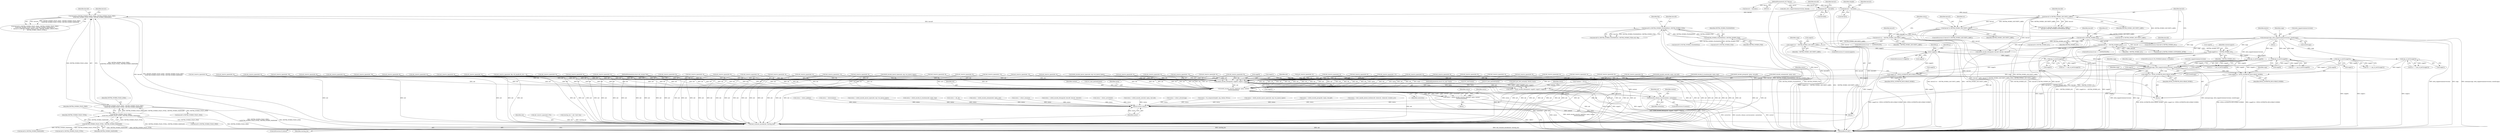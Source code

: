 digraph "0_linux_c70422f760c120480fee4de6c38804c72aa26bc1_12@API" {
"1001854" [label="(Call,memcpy(supp, nfsd_suppattrs[minorversion], sizeof(supp)))"];
"1000505" [label="(Call,cpu_to_be32(supp[0]))"];
"1000421" [label="(Call,memcpy(supp, nfsd_suppattrs[minorversion], sizeof(supp)))"];
"1000434" [label="(Call,supp[0] &= ~FATTR4_WORD0_ACL)"];
"1000316" [label="(Call,bmval0 &= ~FATTR4_WORD0_ACL)"];
"1000300" [label="(Call,bmval0 & FATTR4_WORD0_ACL)"];
"1000262" [label="(Call,bmval0 & (FATTR4_WORD0_FILEHANDLE | FATTR4_WORD0_FSID))"];
"1000233" [label="(Call,bmval0 & (FATTR4_WORD0_FILES_AVAIL | FATTR4_WORD0_FILES_FREE |\n\t\t\tFATTR4_WORD0_FILES_TOTAL | FATTR4_WORD0_MAXNAME))"];
"1000112" [label="(Call,bmval0 = bmval[0])"];
"1000107" [label="(MethodParameterIn,u32 *bmval)"];
"1000235" [label="(Call,FATTR4_WORD0_FILES_AVAIL | FATTR4_WORD0_FILES_FREE |\n\t\t\tFATTR4_WORD0_FILES_TOTAL | FATTR4_WORD0_MAXNAME)"];
"1000237" [label="(Call,FATTR4_WORD0_FILES_FREE |\n\t\t\tFATTR4_WORD0_FILES_TOTAL | FATTR4_WORD0_MAXNAME)"];
"1000239" [label="(Call,FATTR4_WORD0_FILES_TOTAL | FATTR4_WORD0_MAXNAME)"];
"1000264" [label="(Call,FATTR4_WORD0_FILEHANDLE | FATTR4_WORD0_FSID)"];
"1000448" [label="(Call,!supp[2])"];
"1000442" [label="(Call,supp[2] &= ~FATTR4_WORD2_SECURITY_LABEL)"];
"1000380" [label="(Call,bmval2 &= ~FATTR4_WORD2_SECURITY_LABEL)"];
"1000371" [label="(Call,bmval2 & FATTR4_WORD2_SECURITY_LABEL)"];
"1000338" [label="(Call,bmval2 & FATTR4_WORD2_SECURITY_LABEL)"];
"1000124" [label="(Call,bmval2 = bmval[2])"];
"1000472" [label="(Call,cpu_to_be32(supp[0]))"];
"1000480" [label="(Call,cpu_to_be32(supp[1]))"];
"1000521" [label="(Call,cpu_to_be32(supp[2]))"];
"1000513" [label="(Call,cpu_to_be32(supp[1]))"];
"1001861" [label="(Call,supp[0] &= NFSD_SUPPATTR_EXCLCREAT_WORD0)"];
"1001878" [label="(Call,nfsd4_encode_bitmap(xdr, supp[0], supp[1], supp[2]))"];
"1001876" [label="(Call,status = nfsd4_encode_bitmap(xdr, supp[0], supp[1], supp[2]))"];
"1001950" [label="(Return,return status;)"];
"1001899" [label="(Call,nfsd4_encode_security_label(xdr, rqstp, context,\n\t\t\t\t\t\t\t\tcontextlen))"];
"1001897" [label="(Call,status = nfsd4_encode_security_label(xdr, rqstp, context,\n\t\t\t\t\t\t\t\tcontextlen))"];
"1001933" [label="(Call,security_release_secctx(context, contextlen))"];
"1001947" [label="(Call,xdr_truncate_encode(xdr, starting_len))"];
"1001866" [label="(Call,supp[1] &= NFSD_SUPPATTR_EXCLCREAT_WORD1)"];
"1001871" [label="(Call,supp[2] &= NFSD_SUPPATTR_EXCLCREAT_WORD2)"];
"1000432" [label="(Identifier,dentry)"];
"1000422" [label="(Identifier,supp)"];
"1001041" [label="(Call,xdr_reserve_space(xdr, 4))"];
"1001160" [label="(Call,xdr_reserve_space(xdr, 8))"];
"1000700" [label="(Call,bmval0 & FATTR4_WORD0_FSID)"];
"1000419" [label="(Block,)"];
"1001959" [label="(Call,status = nfserr_resource)"];
"1000686" [label="(Call,xdr_reserve_space(xdr, 4))"];
"1001183" [label="(Call,xdr_reserve_space(xdr, 8))"];
"1000387" [label="(Call,status = nfsd4_encode_bitmap(xdr, bmval0, bmval1, bmval2))"];
"1001931" [label="(ControlStructure,if (context))"];
"1001519" [label="(Call,xdr_reserve_space(xdr, 8))"];
"1001935" [label="(Identifier,contextlen)"];
"1000550" [label="(Call,status = nfserr_serverfault)"];
"1000233" [label="(Call,bmval0 & (FATTR4_WORD0_FILES_AVAIL | FATTR4_WORD0_FILES_FREE |\n\t\t\tFATTR4_WORD0_FILES_TOTAL | FATTR4_WORD0_MAXNAME))"];
"1000302" [label="(Identifier,FATTR4_WORD0_ACL)"];
"1000532" [label="(Call,xdr_reserve_space(xdr, 4))"];
"1001081" [label="(Call,xdr_reserve_space(xdr, fhp->fh_handle.fh_size + 4))"];
"1000243" [label="(Identifier,bmval1)"];
"1000448" [label="(Call,!supp[2])"];
"1000300" [label="(Call,bmval0 & FATTR4_WORD0_ACL)"];
"1000406" [label="(Call,xdr_reserve_space(xdr, 4))"];
"1001870" [label="(Identifier,NFSD_SUPPATTR_EXCLCREAT_WORD1)"];
"1001451" [label="(Call,xdr_reserve_space(xdr, 8))"];
"1001861" [label="(Call,supp[0] &= NFSD_SUPPATTR_EXCLCREAT_WORD0)"];
"1001267" [label="(Call,xdr_reserve_space(xdr, 4))"];
"1001879" [label="(Identifier,xdr)"];
"1001950" [label="(Return,return status;)"];
"1000159" [label="(Call,*context = NULL)"];
"1000262" [label="(Call,bmval0 & (FATTR4_WORD0_FILEHANDLE | FATTR4_WORD0_FSID))"];
"1001933" [label="(Call,security_release_secctx(context, contextlen))"];
"1001417" [label="(Call,status = nfsd4_encode_user(xdr, rqstp, stat.uid))"];
"1000844" [label="(Call,xdr_reserve_space(xdr, 4))"];
"1000186" [label="(Call,SVC_NET(rqstp))"];
"1001331" [label="(Call,xdr_reserve_space(xdr, 8))"];
"1001862" [label="(Call,supp[0])"];
"1001878" [label="(Call,nfsd4_encode_bitmap(xdr, supp[0], supp[1], supp[2]))"];
"1000377" [label="(Identifier,err)"];
"1000454" [label="(Identifier,p)"];
"1001877" [label="(Identifier,status)"];
"1001880" [label="(Call,supp[0])"];
"1000341" [label="(Call,bmval0 & FATTR4_WORD0_SUPPORTED_ATTRS)"];
"1000338" [label="(Call,bmval2 & FATTR4_WORD2_SECURITY_LABEL)"];
"1000301" [label="(Identifier,bmval0)"];
"1001876" [label="(Call,status = nfsd4_encode_bitmap(xdr, supp[0], supp[1], supp[2]))"];
"1000517" [label="(Call,*p++ = cpu_to_be32(supp[2]))"];
"1000326" [label="(Call,status = nfserr_attrnotsupp)"];
"1001890" [label="(Identifier,status)"];
"1000434" [label="(Call,supp[0] &= ~FATTR4_WORD0_ACL)"];
"1001937" [label="(Identifier,acl)"];
"1001583" [label="(Call,xdr_reserve_space(xdr, 8))"];
"1001419" [label="(Call,nfsd4_encode_user(xdr, rqstp, stat.uid))"];
"1000103" [label="(MethodParameterIn,struct xdr_stream *xdr)"];
"1000382" [label="(Identifier,~FATTR4_WORD2_SECURITY_LABEL)"];
"1000886" [label="(Call,xdr_reserve_space(xdr, 4))"];
"1001344" [label="(Call,svc_max_payload(rqstp))"];
"1001856" [label="(Call,nfsd_suppattrs[minorversion])"];
"1000137" [label="(Call,starting_len = xdr->buf->len)"];
"1000234" [label="(Identifier,bmval0)"];
"1000124" [label="(Call,bmval2 = bmval[2])"];
"1000318" [label="(Identifier,~FATTR4_WORD0_ACL)"];
"1000261" [label="(Call,(bmval0 & (FATTR4_WORD0_FILEHANDLE | FATTR4_WORD0_FSID)) && !fhp)"];
"1001859" [label="(Call,sizeof(supp))"];
"1000372" [label="(Identifier,bmval2)"];
"1001897" [label="(Call,status = nfsd4_encode_security_label(xdr, rqstp, context,\n\t\t\t\t\t\t\t\tcontextlen))"];
"1001377" [label="(Call,xdr_reserve_space(xdr, 4))"];
"1000435" [label="(Call,supp[0])"];
"1000375" [label="(ControlStructure,if (err == -EOPNOTSUPP))"];
"1000268" [label="(Identifier,fhp)"];
"1000450" [label="(Identifier,supp)"];
"1001898" [label="(Identifier,status)"];
"1000449" [label="(Call,supp[2])"];
"1000306" [label="(Call,nfsd4_get_nfs4_acl(rqstp, dentry, &acl))"];
"1000666" [label="(Call,xdr_reserve_space(xdr, 4))"];
"1000241" [label="(Identifier,FATTR4_WORD0_MAXNAME)"];
"1001678" [label="(Call,xdr_reserve_space(xdr, 12))"];
"1000513" [label="(Call,cpu_to_be32(supp[1]))"];
"1000380" [label="(Call,bmval2 &= ~FATTR4_WORD2_SECURITY_LABEL)"];
"1001309" [label="(Call,xdr_reserve_space(xdr, 8))"];
"1000342" [label="(Identifier,bmval0)"];
"1000311" [label="(ControlStructure,if (err == -EOPNOTSUPP))"];
"1001713" [label="(Call,xdr_reserve_space(xdr, 12))"];
"1000266" [label="(Identifier,FATTR4_WORD0_FSID)"];
"1001903" [label="(Identifier,contextlen)"];
"1001061" [label="(Call,xdr_reserve_space(xdr, 4))"];
"1001934" [label="(Identifier,context)"];
"1000371" [label="(Call,bmval2 & FATTR4_WORD2_SECURITY_LABEL)"];
"1001833" [label="(Call,xdr_reserve_space(xdr, 4))"];
"1000521" [label="(Call,cpu_to_be32(supp[2]))"];
"1000646" [label="(Call,xdr_reserve_space(xdr, 4))"];
"1000286" [label="(Call,status = fh_compose(tempfh, exp, dentry, NULL))"];
"1001945" [label="(ControlStructure,if (status))"];
"1000337" [label="(Call,(bmval2 & FATTR4_WORD2_SECURITY_LABEL) ||\n\t     bmval0 & FATTR4_WORD0_SUPPORTED_ATTRS)"];
"1000522" [label="(Call,supp[2])"];
"1001611" [label="(Call,xdr_reserve_space(xdr, 12))"];
"1001872" [label="(Call,supp[2])"];
"1001963" [label="(MethodReturn,RET)"];
"1000473" [label="(Call,supp[0])"];
"1000299" [label="(ControlStructure,if (bmval0 & FATTR4_WORD0_ACL))"];
"1001206" [label="(Call,nfsd4_encode_fs_locations(xdr, rqstp, exp))"];
"1000428" [label="(ControlStructure,if (!IS_POSIXACL(dentry->d_inode)))"];
"1000113" [label="(Identifier,bmval0)"];
"1001949" [label="(Identifier,starting_len)"];
"1000240" [label="(Identifier,FATTR4_WORD0_FILES_TOTAL)"];
"1001947" [label="(Call,xdr_truncate_encode(xdr, starting_len))"];
"1000505" [label="(Call,cpu_to_be32(supp[0]))"];
"1000236" [label="(Identifier,FATTR4_WORD0_FILES_AVAIL)"];
"1001866" [label="(Call,supp[1] &= NFSD_SUPPATTR_EXCLCREAT_WORD1)"];
"1000822" [label="(Call,xdr_reserve_space(xdr, 4))"];
"1001900" [label="(Identifier,xdr)"];
"1000235" [label="(Call,FATTR4_WORD0_FILES_AVAIL | FATTR4_WORD0_FILES_FREE |\n\t\t\tFATTR4_WORD0_FILES_TOTAL | FATTR4_WORD0_MAXNAME)"];
"1000514" [label="(Call,supp[1])"];
"1000423" [label="(Call,nfsd_suppattrs[minorversion])"];
"1000447" [label="(ControlStructure,if (!supp[2]))"];
"1000488" [label="(Call,xdr_reserve_space(xdr, 16))"];
"1001854" [label="(Call,memcpy(supp, nfsd_suppattrs[minorversion], sizeof(supp)))"];
"1000472" [label="(Call,cpu_to_be32(supp[0]))"];
"1000476" [label="(Call,*p++ = cpu_to_be32(supp[1]))"];
"1000316" [label="(Call,bmval0 &= ~FATTR4_WORD0_ACL)"];
"1000389" [label="(Call,nfsd4_encode_bitmap(xdr, bmval0, bmval1, bmval2))"];
"1000265" [label="(Identifier,FATTR4_WORD0_FILEHANDLE)"];
"1000421" [label="(Call,memcpy(supp, nfsd_suppattrs[minorversion], sizeof(supp)))"];
"1000305" [label="(Identifier,err)"];
"1000126" [label="(Call,bmval[2])"];
"1000339" [label="(Identifier,bmval2)"];
"1001177" [label="(Call,bmval0 & FATTR4_WORD0_FILES_TOTAL)"];
"1000443" [label="(Call,supp[2])"];
"1000446" [label="(Identifier,~FATTR4_WORD2_SECURITY_LABEL)"];
"1000706" [label="(Call,xdr_reserve_space(xdr, 16))"];
"1000370" [label="(ControlStructure,if (bmval2 & FATTR4_WORD2_SECURITY_LABEL))"];
"1000509" [label="(Call,*p++ = cpu_to_be32(supp[1]))"];
"1001755" [label="(Call,xdr_reserve_space(xdr, 8))"];
"1000373" [label="(Identifier,FATTR4_WORD2_SECURITY_LABEL)"];
"1000340" [label="(Identifier,FATTR4_WORD2_SECURITY_LABEL)"];
"1000481" [label="(Call,supp[1])"];
"1000195" [label="(Call,nfsd_attrs_supported(minorversion, bmval))"];
"1000112" [label="(Call,bmval0 = bmval[0])"];
"1001116" [label="(Call,xdr_reserve_space(xdr, 8))"];
"1000438" [label="(Identifier,~FATTR4_WORD0_ACL)"];
"1001131" [label="(Call,bmval0 & FATTR4_WORD0_FILES_AVAIL)"];
"1000480" [label="(Call,cpu_to_be32(supp[1]))"];
"1001803" [label="(Call,nfsd4_encode_layout_types(xdr, exp->ex_layout_types))"];
"1001551" [label="(Call,xdr_reserve_space(xdr, 8))"];
"1001816" [label="(Call,status = nfsd4_encode_layout_types(xdr, exp->ex_layout_types))"];
"1001902" [label="(Identifier,context)"];
"1001322" [label="(Call,svc_max_payload(rqstp))"];
"1001893" [label="(Call,bmval2 & FATTR4_WORD2_SECURITY_LABEL)"];
"1000132" [label="(Identifier,tempfh)"];
"1001137" [label="(Call,xdr_reserve_space(xdr, 8))"];
"1001951" [label="(Identifier,status)"];
"1001433" [label="(Call,status = nfsd4_encode_group(xdr, rqstp, stat.gid))"];
"1001646" [label="(Call,xdr_reserve_space(xdr, 12))"];
"1000237" [label="(Call,FATTR4_WORD0_FILES_FREE |\n\t\t\tFATTR4_WORD0_FILES_TOTAL | FATTR4_WORD0_MAXNAME)"];
"1000439" [label="(ControlStructure,if (!contextsupport))"];
"1000381" [label="(Identifier,bmval2)"];
"1000455" [label="(Call,xdr_reserve_space(xdr, 12))"];
"1001883" [label="(Call,supp[1])"];
"1001001" [label="(Call,xdr_reserve_space(xdr, 4))"];
"1001863" [label="(Identifier,supp)"];
"1001948" [label="(Identifier,xdr)"];
"1001281" [label="(Call,bmval0 & FATTR4_WORD0_MAXNAME)"];
"1001871" [label="(Call,supp[2] &= NFSD_SUPPATTR_EXCLCREAT_WORD2)"];
"1000205" [label="(Call,status = fattr_handle_absent_fs(&bmval0, &bmval1, &bmval2, &rdattr_err))"];
"1001867" [label="(Call,supp[1])"];
"1001905" [label="(Identifier,status)"];
"1001901" [label="(Identifier,rqstp)"];
"1001435" [label="(Call,nfsd4_encode_group(xdr, rqstp, stat.gid))"];
"1001154" [label="(Call,bmval0 & FATTR4_WORD0_FILES_FREE)"];
"1000858" [label="(Call,bmval0 & FATTR4_WORD0_ACL)"];
"1000238" [label="(Identifier,FATTR4_WORD0_FILES_FREE)"];
"1001873" [label="(Identifier,supp)"];
"1001865" [label="(Identifier,NFSD_SUPPATTR_EXCLCREAT_WORD0)"];
"1001855" [label="(Identifier,supp)"];
"1000602" [label="(Call,xdr_reserve_space(xdr, 8))"];
"1001021" [label="(Call,xdr_reserve_space(xdr, 4))"];
"1000317" [label="(Identifier,bmval0)"];
"1000567" [label="(Call,xdr_reserve_space(xdr, 4))"];
"1001818" [label="(Call,nfsd4_encode_layout_types(xdr, exp->ex_layout_types))"];
"1000958" [label="(Call,nfsd4_encode_aclname(xdr, rqstp, ace))"];
"1001487" [label="(Call,xdr_reserve_space(xdr, 8))"];
"1001353" [label="(Call,xdr_reserve_space(xdr, 4))"];
"1000442" [label="(Call,supp[2] &= ~FATTR4_WORD2_SECURITY_LABEL)"];
"1000276" [label="(Call,status = nfserr_jukebox)"];
"1000232" [label="(Call,(bmval0 & (FATTR4_WORD0_FILES_AVAIL | FATTR4_WORD0_FILES_FREE |\n\t\t\tFATTR4_WORD0_FILES_TOTAL | FATTR4_WORD0_MAXNAME)) ||\n\t    (bmval1 & (FATTR4_WORD1_SPACE_AVAIL | FATTR4_WORD1_SPACE_FREE |\n\t\t       FATTR4_WORD1_SPACE_TOTAL)))"];
"1000118" [label="(Call,bmval1 = bmval[1])"];
"1000506" [label="(Call,supp[0])"];
"1000119" [label="(Identifier,bmval1)"];
"1001220" [label="(Call,xdr_reserve_space(xdr, 4))"];
"1001397" [label="(Call,xdr_reserve_space(xdr, 4))"];
"1000125" [label="(Identifier,bmval2)"];
"1000388" [label="(Identifier,status)"];
"1000114" [label="(Call,bmval[0])"];
"1000441" [label="(Identifier,contextsupport)"];
"1000973" [label="(Call,xdr_reserve_space(xdr, 4))"];
"1000264" [label="(Call,FATTR4_WORD0_FILEHANDLE | FATTR4_WORD0_FSID)"];
"1000107" [label="(MethodParameterIn,u32 *bmval)"];
"1001899" [label="(Call,nfsd4_encode_security_label(xdr, rqstp, context,\n\t\t\t\t\t\t\t\tcontextlen))"];
"1001953" [label="(Call,status = nfserrno(err))"];
"1001896" [label="(Block,)"];
"1001075" [label="(Call,bmval0 & FATTR4_WORD0_FILEHANDLE)"];
"1001801" [label="(Call,status = nfsd4_encode_layout_types(xdr, exp->ex_layout_types))"];
"1000468" [label="(Call,*p++ = cpu_to_be32(supp[0]))"];
"1001868" [label="(Identifier,supp)"];
"1000263" [label="(Identifier,bmval0)"];
"1000426" [label="(Call,sizeof(supp))"];
"1001204" [label="(Call,status = nfsd4_encode_fs_locations(xdr, rqstp, exp))"];
"1001886" [label="(Call,supp[2])"];
"1000501" [label="(Call,*p++ = cpu_to_be32(supp[0]))"];
"1001875" [label="(Identifier,NFSD_SUPPATTR_EXCLCREAT_WORD2)"];
"1001287" [label="(Call,xdr_reserve_space(xdr, 4))"];
"1001240" [label="(Call,xdr_reserve_space(xdr, 8))"];
"1000625" [label="(Call,xdr_reserve_space(xdr, 8))"];
"1001852" [label="(Block,)"];
"1000802" [label="(Call,xdr_reserve_space(xdr, 4))"];
"1000108" [label="(MethodParameterIn,struct svc_rqst *rqstp)"];
"1001927" [label="(Call,status = nfs_ok)"];
"1000870" [label="(Call,xdr_reserve_space(xdr, 4))"];
"1000956" [label="(Call,status = nfsd4_encode_aclname(xdr, rqstp, ace))"];
"1000239" [label="(Call,FATTR4_WORD0_FILES_TOTAL | FATTR4_WORD0_MAXNAME)"];
"1000487" [label="(Identifier,p)"];
"1000921" [label="(Call,xdr_reserve_space(xdr, 4*3))"];
"1000110" [label="(Block,)"];
"1001854" -> "1001852"  [label="AST: "];
"1001854" -> "1001859"  [label="CFG: "];
"1001855" -> "1001854"  [label="AST: "];
"1001856" -> "1001854"  [label="AST: "];
"1001859" -> "1001854"  [label="AST: "];
"1001863" -> "1001854"  [label="CFG: "];
"1001854" -> "1001963"  [label="DDG: nfsd_suppattrs[minorversion]"];
"1001854" -> "1001963"  [label="DDG: supp"];
"1001854" -> "1001963"  [label="DDG: memcpy(supp, nfsd_suppattrs[minorversion], sizeof(supp))"];
"1000505" -> "1001854"  [label="DDG: supp[0]"];
"1000448" -> "1001854"  [label="DDG: supp[2]"];
"1000472" -> "1001854"  [label="DDG: supp[0]"];
"1000480" -> "1001854"  [label="DDG: supp[1]"];
"1000521" -> "1001854"  [label="DDG: supp[2]"];
"1000513" -> "1001854"  [label="DDG: supp[1]"];
"1000421" -> "1001854"  [label="DDG: nfsd_suppattrs[minorversion]"];
"1001854" -> "1001861"  [label="DDG: supp"];
"1001854" -> "1001866"  [label="DDG: supp"];
"1001854" -> "1001871"  [label="DDG: supp"];
"1001854" -> "1001878"  [label="DDG: supp"];
"1000505" -> "1000501"  [label="AST: "];
"1000505" -> "1000506"  [label="CFG: "];
"1000506" -> "1000505"  [label="AST: "];
"1000501" -> "1000505"  [label="CFG: "];
"1000505" -> "1001963"  [label="DDG: supp[0]"];
"1000505" -> "1000501"  [label="DDG: supp[0]"];
"1000421" -> "1000505"  [label="DDG: supp"];
"1000434" -> "1000505"  [label="DDG: supp[0]"];
"1000505" -> "1001861"  [label="DDG: supp[0]"];
"1000421" -> "1000419"  [label="AST: "];
"1000421" -> "1000426"  [label="CFG: "];
"1000422" -> "1000421"  [label="AST: "];
"1000423" -> "1000421"  [label="AST: "];
"1000426" -> "1000421"  [label="AST: "];
"1000432" -> "1000421"  [label="CFG: "];
"1000421" -> "1001963"  [label="DDG: nfsd_suppattrs[minorversion]"];
"1000421" -> "1001963"  [label="DDG: supp"];
"1000421" -> "1001963"  [label="DDG: memcpy(supp, nfsd_suppattrs[minorversion], sizeof(supp))"];
"1000421" -> "1000434"  [label="DDG: supp"];
"1000421" -> "1000442"  [label="DDG: supp"];
"1000421" -> "1000448"  [label="DDG: supp"];
"1000421" -> "1000472"  [label="DDG: supp"];
"1000421" -> "1000480"  [label="DDG: supp"];
"1000421" -> "1000513"  [label="DDG: supp"];
"1000421" -> "1000521"  [label="DDG: supp"];
"1000434" -> "1000428"  [label="AST: "];
"1000434" -> "1000438"  [label="CFG: "];
"1000435" -> "1000434"  [label="AST: "];
"1000438" -> "1000434"  [label="AST: "];
"1000441" -> "1000434"  [label="CFG: "];
"1000434" -> "1001963"  [label="DDG: ~FATTR4_WORD0_ACL"];
"1000434" -> "1001963"  [label="DDG: supp[0] &= ~FATTR4_WORD0_ACL"];
"1000434" -> "1001963"  [label="DDG: supp[0]"];
"1000316" -> "1000434"  [label="DDG: ~FATTR4_WORD0_ACL"];
"1000434" -> "1000472"  [label="DDG: supp[0]"];
"1000316" -> "1000311"  [label="AST: "];
"1000316" -> "1000318"  [label="CFG: "];
"1000317" -> "1000316"  [label="AST: "];
"1000318" -> "1000316"  [label="AST: "];
"1000339" -> "1000316"  [label="CFG: "];
"1000316" -> "1001963"  [label="DDG: ~FATTR4_WORD0_ACL"];
"1000316" -> "1001963"  [label="DDG: bmval0 &= ~FATTR4_WORD0_ACL"];
"1000316" -> "1001963"  [label="DDG: bmval0"];
"1000300" -> "1000316"  [label="DDG: bmval0"];
"1000316" -> "1000341"  [label="DDG: bmval0"];
"1000316" -> "1000389"  [label="DDG: bmval0"];
"1000300" -> "1000299"  [label="AST: "];
"1000300" -> "1000302"  [label="CFG: "];
"1000301" -> "1000300"  [label="AST: "];
"1000302" -> "1000300"  [label="AST: "];
"1000305" -> "1000300"  [label="CFG: "];
"1000339" -> "1000300"  [label="CFG: "];
"1000300" -> "1001963"  [label="DDG: bmval0"];
"1000300" -> "1001963"  [label="DDG: FATTR4_WORD0_ACL"];
"1000300" -> "1001963"  [label="DDG: bmval0 & FATTR4_WORD0_ACL"];
"1000262" -> "1000300"  [label="DDG: bmval0"];
"1000300" -> "1000341"  [label="DDG: bmval0"];
"1000300" -> "1000389"  [label="DDG: bmval0"];
"1000300" -> "1000858"  [label="DDG: FATTR4_WORD0_ACL"];
"1000262" -> "1000261"  [label="AST: "];
"1000262" -> "1000264"  [label="CFG: "];
"1000263" -> "1000262"  [label="AST: "];
"1000264" -> "1000262"  [label="AST: "];
"1000268" -> "1000262"  [label="CFG: "];
"1000261" -> "1000262"  [label="CFG: "];
"1000262" -> "1001963"  [label="DDG: bmval0"];
"1000262" -> "1001963"  [label="DDG: FATTR4_WORD0_FILEHANDLE | FATTR4_WORD0_FSID"];
"1000262" -> "1000261"  [label="DDG: bmval0"];
"1000262" -> "1000261"  [label="DDG: FATTR4_WORD0_FILEHANDLE | FATTR4_WORD0_FSID"];
"1000233" -> "1000262"  [label="DDG: bmval0"];
"1000264" -> "1000262"  [label="DDG: FATTR4_WORD0_FILEHANDLE"];
"1000264" -> "1000262"  [label="DDG: FATTR4_WORD0_FSID"];
"1000233" -> "1000232"  [label="AST: "];
"1000233" -> "1000235"  [label="CFG: "];
"1000234" -> "1000233"  [label="AST: "];
"1000235" -> "1000233"  [label="AST: "];
"1000243" -> "1000233"  [label="CFG: "];
"1000232" -> "1000233"  [label="CFG: "];
"1000233" -> "1001963"  [label="DDG: FATTR4_WORD0_FILES_AVAIL | FATTR4_WORD0_FILES_FREE |\n\t\t\tFATTR4_WORD0_FILES_TOTAL | FATTR4_WORD0_MAXNAME"];
"1000233" -> "1001963"  [label="DDG: bmval0"];
"1000233" -> "1000232"  [label="DDG: bmval0"];
"1000233" -> "1000232"  [label="DDG: FATTR4_WORD0_FILES_AVAIL | FATTR4_WORD0_FILES_FREE |\n\t\t\tFATTR4_WORD0_FILES_TOTAL | FATTR4_WORD0_MAXNAME"];
"1000112" -> "1000233"  [label="DDG: bmval0"];
"1000235" -> "1000233"  [label="DDG: FATTR4_WORD0_FILES_AVAIL"];
"1000235" -> "1000233"  [label="DDG: FATTR4_WORD0_FILES_FREE |\n\t\t\tFATTR4_WORD0_FILES_TOTAL | FATTR4_WORD0_MAXNAME"];
"1000112" -> "1000110"  [label="AST: "];
"1000112" -> "1000114"  [label="CFG: "];
"1000113" -> "1000112"  [label="AST: "];
"1000114" -> "1000112"  [label="AST: "];
"1000119" -> "1000112"  [label="CFG: "];
"1000112" -> "1001963"  [label="DDG: bmval[0]"];
"1000112" -> "1001963"  [label="DDG: bmval0"];
"1000107" -> "1000112"  [label="DDG: bmval"];
"1000107" -> "1000102"  [label="AST: "];
"1000107" -> "1001963"  [label="DDG: bmval"];
"1000107" -> "1000118"  [label="DDG: bmval"];
"1000107" -> "1000124"  [label="DDG: bmval"];
"1000107" -> "1000195"  [label="DDG: bmval"];
"1000235" -> "1000237"  [label="CFG: "];
"1000236" -> "1000235"  [label="AST: "];
"1000237" -> "1000235"  [label="AST: "];
"1000235" -> "1001963"  [label="DDG: FATTR4_WORD0_FILES_FREE |\n\t\t\tFATTR4_WORD0_FILES_TOTAL | FATTR4_WORD0_MAXNAME"];
"1000235" -> "1001963"  [label="DDG: FATTR4_WORD0_FILES_AVAIL"];
"1000237" -> "1000235"  [label="DDG: FATTR4_WORD0_FILES_FREE"];
"1000237" -> "1000235"  [label="DDG: FATTR4_WORD0_FILES_TOTAL | FATTR4_WORD0_MAXNAME"];
"1000235" -> "1001131"  [label="DDG: FATTR4_WORD0_FILES_AVAIL"];
"1000237" -> "1000239"  [label="CFG: "];
"1000238" -> "1000237"  [label="AST: "];
"1000239" -> "1000237"  [label="AST: "];
"1000237" -> "1001963"  [label="DDG: FATTR4_WORD0_FILES_TOTAL | FATTR4_WORD0_MAXNAME"];
"1000237" -> "1001963"  [label="DDG: FATTR4_WORD0_FILES_FREE"];
"1000239" -> "1000237"  [label="DDG: FATTR4_WORD0_FILES_TOTAL"];
"1000239" -> "1000237"  [label="DDG: FATTR4_WORD0_MAXNAME"];
"1000237" -> "1001154"  [label="DDG: FATTR4_WORD0_FILES_FREE"];
"1000239" -> "1000241"  [label="CFG: "];
"1000240" -> "1000239"  [label="AST: "];
"1000241" -> "1000239"  [label="AST: "];
"1000239" -> "1001963"  [label="DDG: FATTR4_WORD0_FILES_TOTAL"];
"1000239" -> "1001963"  [label="DDG: FATTR4_WORD0_MAXNAME"];
"1000239" -> "1001177"  [label="DDG: FATTR4_WORD0_FILES_TOTAL"];
"1000239" -> "1001281"  [label="DDG: FATTR4_WORD0_MAXNAME"];
"1000264" -> "1000266"  [label="CFG: "];
"1000265" -> "1000264"  [label="AST: "];
"1000266" -> "1000264"  [label="AST: "];
"1000264" -> "1001963"  [label="DDG: FATTR4_WORD0_FILEHANDLE"];
"1000264" -> "1001963"  [label="DDG: FATTR4_WORD0_FSID"];
"1000264" -> "1000700"  [label="DDG: FATTR4_WORD0_FSID"];
"1000264" -> "1001075"  [label="DDG: FATTR4_WORD0_FILEHANDLE"];
"1000448" -> "1000447"  [label="AST: "];
"1000448" -> "1000449"  [label="CFG: "];
"1000449" -> "1000448"  [label="AST: "];
"1000454" -> "1000448"  [label="CFG: "];
"1000487" -> "1000448"  [label="CFG: "];
"1000448" -> "1001963"  [label="DDG: supp[2]"];
"1000448" -> "1001963"  [label="DDG: !supp[2]"];
"1000442" -> "1000448"  [label="DDG: supp[2]"];
"1000448" -> "1000521"  [label="DDG: supp[2]"];
"1000448" -> "1001871"  [label="DDG: supp[2]"];
"1000442" -> "1000439"  [label="AST: "];
"1000442" -> "1000446"  [label="CFG: "];
"1000443" -> "1000442"  [label="AST: "];
"1000446" -> "1000442"  [label="AST: "];
"1000450" -> "1000442"  [label="CFG: "];
"1000442" -> "1001963"  [label="DDG: supp[2] &= ~FATTR4_WORD2_SECURITY_LABEL"];
"1000442" -> "1001963"  [label="DDG: ~FATTR4_WORD2_SECURITY_LABEL"];
"1000380" -> "1000442"  [label="DDG: ~FATTR4_WORD2_SECURITY_LABEL"];
"1000380" -> "1000375"  [label="AST: "];
"1000380" -> "1000382"  [label="CFG: "];
"1000381" -> "1000380"  [label="AST: "];
"1000382" -> "1000380"  [label="AST: "];
"1000388" -> "1000380"  [label="CFG: "];
"1000380" -> "1001963"  [label="DDG: bmval2 &= ~FATTR4_WORD2_SECURITY_LABEL"];
"1000380" -> "1001963"  [label="DDG: ~FATTR4_WORD2_SECURITY_LABEL"];
"1000371" -> "1000380"  [label="DDG: bmval2"];
"1000380" -> "1000389"  [label="DDG: bmval2"];
"1000371" -> "1000370"  [label="AST: "];
"1000371" -> "1000373"  [label="CFG: "];
"1000372" -> "1000371"  [label="AST: "];
"1000373" -> "1000371"  [label="AST: "];
"1000377" -> "1000371"  [label="CFG: "];
"1000388" -> "1000371"  [label="CFG: "];
"1000371" -> "1001963"  [label="DDG: FATTR4_WORD2_SECURITY_LABEL"];
"1000371" -> "1001963"  [label="DDG: bmval2"];
"1000371" -> "1001963"  [label="DDG: bmval2 & FATTR4_WORD2_SECURITY_LABEL"];
"1000338" -> "1000371"  [label="DDG: bmval2"];
"1000338" -> "1000371"  [label="DDG: FATTR4_WORD2_SECURITY_LABEL"];
"1000371" -> "1000389"  [label="DDG: bmval2"];
"1000371" -> "1001893"  [label="DDG: FATTR4_WORD2_SECURITY_LABEL"];
"1000338" -> "1000337"  [label="AST: "];
"1000338" -> "1000340"  [label="CFG: "];
"1000339" -> "1000338"  [label="AST: "];
"1000340" -> "1000338"  [label="AST: "];
"1000342" -> "1000338"  [label="CFG: "];
"1000337" -> "1000338"  [label="CFG: "];
"1000338" -> "1001963"  [label="DDG: FATTR4_WORD2_SECURITY_LABEL"];
"1000338" -> "1000337"  [label="DDG: bmval2"];
"1000338" -> "1000337"  [label="DDG: FATTR4_WORD2_SECURITY_LABEL"];
"1000124" -> "1000338"  [label="DDG: bmval2"];
"1000338" -> "1000389"  [label="DDG: bmval2"];
"1000338" -> "1001893"  [label="DDG: FATTR4_WORD2_SECURITY_LABEL"];
"1000124" -> "1000110"  [label="AST: "];
"1000124" -> "1000126"  [label="CFG: "];
"1000125" -> "1000124"  [label="AST: "];
"1000126" -> "1000124"  [label="AST: "];
"1000132" -> "1000124"  [label="CFG: "];
"1000124" -> "1001963"  [label="DDG: bmval[2]"];
"1000124" -> "1001963"  [label="DDG: bmval2"];
"1000472" -> "1000468"  [label="AST: "];
"1000472" -> "1000473"  [label="CFG: "];
"1000473" -> "1000472"  [label="AST: "];
"1000468" -> "1000472"  [label="CFG: "];
"1000472" -> "1001963"  [label="DDG: supp[0]"];
"1000472" -> "1000468"  [label="DDG: supp[0]"];
"1000472" -> "1001861"  [label="DDG: supp[0]"];
"1000480" -> "1000476"  [label="AST: "];
"1000480" -> "1000481"  [label="CFG: "];
"1000481" -> "1000480"  [label="AST: "];
"1000476" -> "1000480"  [label="CFG: "];
"1000480" -> "1001963"  [label="DDG: supp[1]"];
"1000480" -> "1000476"  [label="DDG: supp[1]"];
"1000480" -> "1001866"  [label="DDG: supp[1]"];
"1000521" -> "1000517"  [label="AST: "];
"1000521" -> "1000522"  [label="CFG: "];
"1000522" -> "1000521"  [label="AST: "];
"1000517" -> "1000521"  [label="CFG: "];
"1000521" -> "1001963"  [label="DDG: supp[2]"];
"1000521" -> "1000517"  [label="DDG: supp[2]"];
"1000521" -> "1001871"  [label="DDG: supp[2]"];
"1000513" -> "1000509"  [label="AST: "];
"1000513" -> "1000514"  [label="CFG: "];
"1000514" -> "1000513"  [label="AST: "];
"1000509" -> "1000513"  [label="CFG: "];
"1000513" -> "1001963"  [label="DDG: supp[1]"];
"1000513" -> "1000509"  [label="DDG: supp[1]"];
"1000513" -> "1001866"  [label="DDG: supp[1]"];
"1001861" -> "1001852"  [label="AST: "];
"1001861" -> "1001865"  [label="CFG: "];
"1001862" -> "1001861"  [label="AST: "];
"1001865" -> "1001861"  [label="AST: "];
"1001868" -> "1001861"  [label="CFG: "];
"1001861" -> "1001963"  [label="DDG: NFSD_SUPPATTR_EXCLCREAT_WORD0"];
"1001861" -> "1001963"  [label="DDG: supp[0] &= NFSD_SUPPATTR_EXCLCREAT_WORD0"];
"1001861" -> "1001878"  [label="DDG: supp[0]"];
"1001878" -> "1001876"  [label="AST: "];
"1001878" -> "1001886"  [label="CFG: "];
"1001879" -> "1001878"  [label="AST: "];
"1001880" -> "1001878"  [label="AST: "];
"1001883" -> "1001878"  [label="AST: "];
"1001886" -> "1001878"  [label="AST: "];
"1001876" -> "1001878"  [label="CFG: "];
"1001878" -> "1001963"  [label="DDG: supp[1]"];
"1001878" -> "1001963"  [label="DDG: xdr"];
"1001878" -> "1001963"  [label="DDG: supp[0]"];
"1001878" -> "1001963"  [label="DDG: supp[2]"];
"1001878" -> "1001876"  [label="DDG: xdr"];
"1001878" -> "1001876"  [label="DDG: supp[0]"];
"1001878" -> "1001876"  [label="DDG: supp[1]"];
"1001878" -> "1001876"  [label="DDG: supp[2]"];
"1001487" -> "1001878"  [label="DDG: xdr"];
"1001331" -> "1001878"  [label="DDG: xdr"];
"1001287" -> "1001878"  [label="DDG: xdr"];
"1001240" -> "1001878"  [label="DDG: xdr"];
"1001713" -> "1001878"  [label="DDG: xdr"];
"1000455" -> "1001878"  [label="DDG: xdr"];
"1001061" -> "1001878"  [label="DDG: xdr"];
"1001220" -> "1001878"  [label="DDG: xdr"];
"1001451" -> "1001878"  [label="DDG: xdr"];
"1001435" -> "1001878"  [label="DDG: xdr"];
"1001803" -> "1001878"  [label="DDG: xdr"];
"1000532" -> "1001878"  [label="DDG: xdr"];
"1001678" -> "1001878"  [label="DDG: xdr"];
"1001818" -> "1001878"  [label="DDG: xdr"];
"1001267" -> "1001878"  [label="DDG: xdr"];
"1001755" -> "1001878"  [label="DDG: xdr"];
"1000625" -> "1001878"  [label="DDG: xdr"];
"1000488" -> "1001878"  [label="DDG: xdr"];
"1001519" -> "1001878"  [label="DDG: xdr"];
"1000567" -> "1001878"  [label="DDG: xdr"];
"1000802" -> "1001878"  [label="DDG: xdr"];
"1000646" -> "1001878"  [label="DDG: xdr"];
"1000870" -> "1001878"  [label="DDG: xdr"];
"1000406" -> "1001878"  [label="DDG: xdr"];
"1001041" -> "1001878"  [label="DDG: xdr"];
"1000973" -> "1001878"  [label="DDG: xdr"];
"1001611" -> "1001878"  [label="DDG: xdr"];
"1000822" -> "1001878"  [label="DDG: xdr"];
"1000886" -> "1001878"  [label="DDG: xdr"];
"1001137" -> "1001878"  [label="DDG: xdr"];
"1001833" -> "1001878"  [label="DDG: xdr"];
"1000686" -> "1001878"  [label="DDG: xdr"];
"1001353" -> "1001878"  [label="DDG: xdr"];
"1001183" -> "1001878"  [label="DDG: xdr"];
"1001160" -> "1001878"  [label="DDG: xdr"];
"1001583" -> "1001878"  [label="DDG: xdr"];
"1001646" -> "1001878"  [label="DDG: xdr"];
"1001397" -> "1001878"  [label="DDG: xdr"];
"1001309" -> "1001878"  [label="DDG: xdr"];
"1001001" -> "1001878"  [label="DDG: xdr"];
"1000602" -> "1001878"  [label="DDG: xdr"];
"1000706" -> "1001878"  [label="DDG: xdr"];
"1001206" -> "1001878"  [label="DDG: xdr"];
"1000958" -> "1001878"  [label="DDG: xdr"];
"1001021" -> "1001878"  [label="DDG: xdr"];
"1000844" -> "1001878"  [label="DDG: xdr"];
"1001419" -> "1001878"  [label="DDG: xdr"];
"1001377" -> "1001878"  [label="DDG: xdr"];
"1001116" -> "1001878"  [label="DDG: xdr"];
"1001081" -> "1001878"  [label="DDG: xdr"];
"1001551" -> "1001878"  [label="DDG: xdr"];
"1000666" -> "1001878"  [label="DDG: xdr"];
"1000103" -> "1001878"  [label="DDG: xdr"];
"1001866" -> "1001878"  [label="DDG: supp[1]"];
"1001871" -> "1001878"  [label="DDG: supp[2]"];
"1001878" -> "1001899"  [label="DDG: xdr"];
"1001878" -> "1001947"  [label="DDG: xdr"];
"1001876" -> "1001852"  [label="AST: "];
"1001877" -> "1001876"  [label="AST: "];
"1001890" -> "1001876"  [label="CFG: "];
"1001876" -> "1001963"  [label="DDG: status"];
"1001876" -> "1001963"  [label="DDG: nfsd4_encode_bitmap(xdr, supp[0], supp[1], supp[2])"];
"1001876" -> "1001950"  [label="DDG: status"];
"1001950" -> "1000110"  [label="AST: "];
"1001950" -> "1001951"  [label="CFG: "];
"1001951" -> "1001950"  [label="AST: "];
"1001963" -> "1001950"  [label="CFG: "];
"1001950" -> "1001963"  [label="DDG: <RET>"];
"1001951" -> "1001950"  [label="DDG: status"];
"1001204" -> "1001950"  [label="DDG: status"];
"1001953" -> "1001950"  [label="DDG: status"];
"1000286" -> "1001950"  [label="DDG: status"];
"1001417" -> "1001950"  [label="DDG: status"];
"1000205" -> "1001950"  [label="DDG: status"];
"1000956" -> "1001950"  [label="DDG: status"];
"1000387" -> "1001950"  [label="DDG: status"];
"1001927" -> "1001950"  [label="DDG: status"];
"1000276" -> "1001950"  [label="DDG: status"];
"1001897" -> "1001950"  [label="DDG: status"];
"1001433" -> "1001950"  [label="DDG: status"];
"1001816" -> "1001950"  [label="DDG: status"];
"1001801" -> "1001950"  [label="DDG: status"];
"1000550" -> "1001950"  [label="DDG: status"];
"1000326" -> "1001950"  [label="DDG: status"];
"1001959" -> "1001950"  [label="DDG: status"];
"1001899" -> "1001897"  [label="AST: "];
"1001899" -> "1001903"  [label="CFG: "];
"1001900" -> "1001899"  [label="AST: "];
"1001901" -> "1001899"  [label="AST: "];
"1001902" -> "1001899"  [label="AST: "];
"1001903" -> "1001899"  [label="AST: "];
"1001897" -> "1001899"  [label="CFG: "];
"1001899" -> "1001963"  [label="DDG: context"];
"1001899" -> "1001963"  [label="DDG: rqstp"];
"1001899" -> "1001963"  [label="DDG: contextlen"];
"1001899" -> "1001963"  [label="DDG: xdr"];
"1001899" -> "1001897"  [label="DDG: xdr"];
"1001899" -> "1001897"  [label="DDG: rqstp"];
"1001899" -> "1001897"  [label="DDG: context"];
"1001899" -> "1001897"  [label="DDG: contextlen"];
"1001487" -> "1001899"  [label="DDG: xdr"];
"1001331" -> "1001899"  [label="DDG: xdr"];
"1001287" -> "1001899"  [label="DDG: xdr"];
"1001713" -> "1001899"  [label="DDG: xdr"];
"1000455" -> "1001899"  [label="DDG: xdr"];
"1001061" -> "1001899"  [label="DDG: xdr"];
"1001220" -> "1001899"  [label="DDG: xdr"];
"1001451" -> "1001899"  [label="DDG: xdr"];
"1001435" -> "1001899"  [label="DDG: xdr"];
"1001435" -> "1001899"  [label="DDG: rqstp"];
"1001803" -> "1001899"  [label="DDG: xdr"];
"1000532" -> "1001899"  [label="DDG: xdr"];
"1001678" -> "1001899"  [label="DDG: xdr"];
"1001818" -> "1001899"  [label="DDG: xdr"];
"1001267" -> "1001899"  [label="DDG: xdr"];
"1001755" -> "1001899"  [label="DDG: xdr"];
"1000625" -> "1001899"  [label="DDG: xdr"];
"1000488" -> "1001899"  [label="DDG: xdr"];
"1001519" -> "1001899"  [label="DDG: xdr"];
"1000567" -> "1001899"  [label="DDG: xdr"];
"1000802" -> "1001899"  [label="DDG: xdr"];
"1000646" -> "1001899"  [label="DDG: xdr"];
"1000870" -> "1001899"  [label="DDG: xdr"];
"1000406" -> "1001899"  [label="DDG: xdr"];
"1001041" -> "1001899"  [label="DDG: xdr"];
"1000973" -> "1001899"  [label="DDG: xdr"];
"1001611" -> "1001899"  [label="DDG: xdr"];
"1000822" -> "1001899"  [label="DDG: xdr"];
"1000886" -> "1001899"  [label="DDG: xdr"];
"1001137" -> "1001899"  [label="DDG: xdr"];
"1001833" -> "1001899"  [label="DDG: xdr"];
"1000686" -> "1001899"  [label="DDG: xdr"];
"1001353" -> "1001899"  [label="DDG: xdr"];
"1001183" -> "1001899"  [label="DDG: xdr"];
"1001240" -> "1001899"  [label="DDG: xdr"];
"1001160" -> "1001899"  [label="DDG: xdr"];
"1001583" -> "1001899"  [label="DDG: xdr"];
"1001646" -> "1001899"  [label="DDG: xdr"];
"1001397" -> "1001899"  [label="DDG: xdr"];
"1001309" -> "1001899"  [label="DDG: xdr"];
"1001001" -> "1001899"  [label="DDG: xdr"];
"1000602" -> "1001899"  [label="DDG: xdr"];
"1000706" -> "1001899"  [label="DDG: xdr"];
"1001206" -> "1001899"  [label="DDG: xdr"];
"1001206" -> "1001899"  [label="DDG: rqstp"];
"1000958" -> "1001899"  [label="DDG: xdr"];
"1000958" -> "1001899"  [label="DDG: rqstp"];
"1001021" -> "1001899"  [label="DDG: xdr"];
"1000844" -> "1001899"  [label="DDG: xdr"];
"1001419" -> "1001899"  [label="DDG: xdr"];
"1001419" -> "1001899"  [label="DDG: rqstp"];
"1001377" -> "1001899"  [label="DDG: xdr"];
"1001116" -> "1001899"  [label="DDG: xdr"];
"1001081" -> "1001899"  [label="DDG: xdr"];
"1001551" -> "1001899"  [label="DDG: xdr"];
"1000666" -> "1001899"  [label="DDG: xdr"];
"1000103" -> "1001899"  [label="DDG: xdr"];
"1000186" -> "1001899"  [label="DDG: rqstp"];
"1000306" -> "1001899"  [label="DDG: rqstp"];
"1001344" -> "1001899"  [label="DDG: rqstp"];
"1001322" -> "1001899"  [label="DDG: rqstp"];
"1000108" -> "1001899"  [label="DDG: rqstp"];
"1000159" -> "1001899"  [label="DDG: context"];
"1001899" -> "1001933"  [label="DDG: context"];
"1001899" -> "1001933"  [label="DDG: contextlen"];
"1001899" -> "1001947"  [label="DDG: xdr"];
"1001897" -> "1001896"  [label="AST: "];
"1001898" -> "1001897"  [label="AST: "];
"1001905" -> "1001897"  [label="CFG: "];
"1001897" -> "1001963"  [label="DDG: nfsd4_encode_security_label(xdr, rqstp, context,\n\t\t\t\t\t\t\t\tcontextlen)"];
"1001897" -> "1001963"  [label="DDG: status"];
"1001933" -> "1001931"  [label="AST: "];
"1001933" -> "1001935"  [label="CFG: "];
"1001934" -> "1001933"  [label="AST: "];
"1001935" -> "1001933"  [label="AST: "];
"1001937" -> "1001933"  [label="CFG: "];
"1001933" -> "1001963"  [label="DDG: context"];
"1001933" -> "1001963"  [label="DDG: contextlen"];
"1001933" -> "1001963"  [label="DDG: security_release_secctx(context, contextlen)"];
"1000159" -> "1001933"  [label="DDG: context"];
"1001947" -> "1001945"  [label="AST: "];
"1001947" -> "1001949"  [label="CFG: "];
"1001948" -> "1001947"  [label="AST: "];
"1001949" -> "1001947"  [label="AST: "];
"1001951" -> "1001947"  [label="CFG: "];
"1001947" -> "1001963"  [label="DDG: starting_len"];
"1001947" -> "1001963"  [label="DDG: xdr"];
"1001947" -> "1001963"  [label="DDG: xdr_truncate_encode(xdr, starting_len)"];
"1001487" -> "1001947"  [label="DDG: xdr"];
"1001331" -> "1001947"  [label="DDG: xdr"];
"1001287" -> "1001947"  [label="DDG: xdr"];
"1001713" -> "1001947"  [label="DDG: xdr"];
"1000921" -> "1001947"  [label="DDG: xdr"];
"1000455" -> "1001947"  [label="DDG: xdr"];
"1001061" -> "1001947"  [label="DDG: xdr"];
"1001220" -> "1001947"  [label="DDG: xdr"];
"1001451" -> "1001947"  [label="DDG: xdr"];
"1001435" -> "1001947"  [label="DDG: xdr"];
"1001803" -> "1001947"  [label="DDG: xdr"];
"1000532" -> "1001947"  [label="DDG: xdr"];
"1001678" -> "1001947"  [label="DDG: xdr"];
"1001818" -> "1001947"  [label="DDG: xdr"];
"1001267" -> "1001947"  [label="DDG: xdr"];
"1001755" -> "1001947"  [label="DDG: xdr"];
"1000625" -> "1001947"  [label="DDG: xdr"];
"1000488" -> "1001947"  [label="DDG: xdr"];
"1001519" -> "1001947"  [label="DDG: xdr"];
"1000567" -> "1001947"  [label="DDG: xdr"];
"1000802" -> "1001947"  [label="DDG: xdr"];
"1000646" -> "1001947"  [label="DDG: xdr"];
"1000870" -> "1001947"  [label="DDG: xdr"];
"1000406" -> "1001947"  [label="DDG: xdr"];
"1001041" -> "1001947"  [label="DDG: xdr"];
"1000973" -> "1001947"  [label="DDG: xdr"];
"1001611" -> "1001947"  [label="DDG: xdr"];
"1000822" -> "1001947"  [label="DDG: xdr"];
"1000886" -> "1001947"  [label="DDG: xdr"];
"1001137" -> "1001947"  [label="DDG: xdr"];
"1001833" -> "1001947"  [label="DDG: xdr"];
"1000686" -> "1001947"  [label="DDG: xdr"];
"1001353" -> "1001947"  [label="DDG: xdr"];
"1001183" -> "1001947"  [label="DDG: xdr"];
"1001240" -> "1001947"  [label="DDG: xdr"];
"1001160" -> "1001947"  [label="DDG: xdr"];
"1001583" -> "1001947"  [label="DDG: xdr"];
"1001646" -> "1001947"  [label="DDG: xdr"];
"1001397" -> "1001947"  [label="DDG: xdr"];
"1001309" -> "1001947"  [label="DDG: xdr"];
"1000389" -> "1001947"  [label="DDG: xdr"];
"1001001" -> "1001947"  [label="DDG: xdr"];
"1000602" -> "1001947"  [label="DDG: xdr"];
"1000706" -> "1001947"  [label="DDG: xdr"];
"1001206" -> "1001947"  [label="DDG: xdr"];
"1000958" -> "1001947"  [label="DDG: xdr"];
"1001021" -> "1001947"  [label="DDG: xdr"];
"1000844" -> "1001947"  [label="DDG: xdr"];
"1001419" -> "1001947"  [label="DDG: xdr"];
"1001377" -> "1001947"  [label="DDG: xdr"];
"1001116" -> "1001947"  [label="DDG: xdr"];
"1001081" -> "1001947"  [label="DDG: xdr"];
"1001551" -> "1001947"  [label="DDG: xdr"];
"1000666" -> "1001947"  [label="DDG: xdr"];
"1000103" -> "1001947"  [label="DDG: xdr"];
"1000137" -> "1001947"  [label="DDG: starting_len"];
"1001866" -> "1001852"  [label="AST: "];
"1001866" -> "1001870"  [label="CFG: "];
"1001867" -> "1001866"  [label="AST: "];
"1001870" -> "1001866"  [label="AST: "];
"1001873" -> "1001866"  [label="CFG: "];
"1001866" -> "1001963"  [label="DDG: NFSD_SUPPATTR_EXCLCREAT_WORD1"];
"1001866" -> "1001963"  [label="DDG: supp[1] &= NFSD_SUPPATTR_EXCLCREAT_WORD1"];
"1001871" -> "1001852"  [label="AST: "];
"1001871" -> "1001875"  [label="CFG: "];
"1001872" -> "1001871"  [label="AST: "];
"1001875" -> "1001871"  [label="AST: "];
"1001877" -> "1001871"  [label="CFG: "];
"1001871" -> "1001963"  [label="DDG: NFSD_SUPPATTR_EXCLCREAT_WORD2"];
"1001871" -> "1001963"  [label="DDG: supp[2] &= NFSD_SUPPATTR_EXCLCREAT_WORD2"];
}
